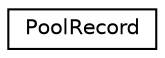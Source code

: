 digraph "Graphical Class Hierarchy"
{
 // LATEX_PDF_SIZE
  edge [fontname="Helvetica",fontsize="10",labelfontname="Helvetica",labelfontsize="10"];
  node [fontname="Helvetica",fontsize="10",shape=record];
  rankdir="LR";
  Node0 [label="PoolRecord",height=0.2,width=0.4,color="black", fillcolor="white", style="filled",URL="$classmoja_1_1modules_1_1cbm_1_1PoolRecord.html",tooltip=" "];
}
